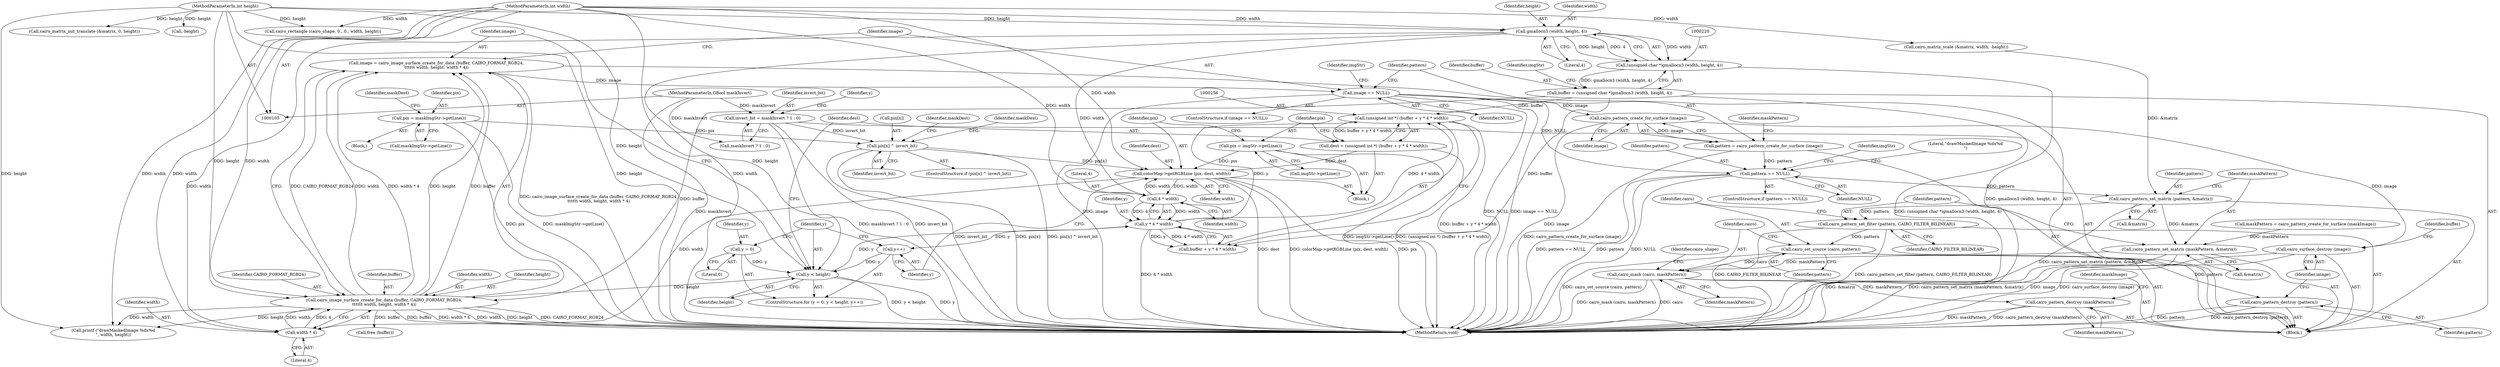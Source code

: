 digraph "0_poppler_7b2d314a61fd0e12f47c62996cb49ec0d1ba747a_2@API" {
"1000291" [label="(Call,cairo_pattern_create_for_surface (image))"];
"1000282" [label="(Call,image == NULL)"];
"1000271" [label="(Call,image = cairo_image_surface_create_for_data (buffer, CAIRO_FORMAT_RGB24,\n\t\t\t\t\t\t width, height, width * 4))"];
"1000273" [label="(Call,cairo_image_surface_create_for_data (buffer, CAIRO_FORMAT_RGB24,\n\t\t\t\t\t\t width, height, width * 4))"];
"1000217" [label="(Call,buffer = (unsigned char *)gmallocn3 (width, height, 4))"];
"1000219" [label="(Call,(unsigned char *)gmallocn3 (width, height, 4))"];
"1000221" [label="(Call,gmallocn3 (width, height, 4))"];
"1000109" [label="(MethodParameterIn,int width)"];
"1000110" [label="(MethodParameterIn,int height)"];
"1000278" [label="(Call,width * 4)"];
"1000267" [label="(Call,colorMap->getRGBLine (pix, dest, width))"];
"1000183" [label="(Call,pix[x] ^ invert_bit)"];
"1000162" [label="(Call,pix = maskImgStr->getLine())"];
"1000146" [label="(Call,invert_bit = maskInvert ? 1 : 0)"];
"1000115" [label="(MethodParameterIn,GBool maskInvert)"];
"1000264" [label="(Call,pix = imgStr->getLine())"];
"1000253" [label="(Call,dest = (unsigned int *) (buffer + y * 4 * width))"];
"1000255" [label="(Call,(unsigned int *) (buffer + y * 4 * width))"];
"1000259" [label="(Call,y * 4 * width)"];
"1000247" [label="(Call,y < height)"];
"1000250" [label="(Call,y++)"];
"1000244" [label="(Call,y = 0)"];
"1000261" [label="(Call,4 * width)"];
"1000289" [label="(Call,pattern = cairo_pattern_create_for_surface (image))"];
"1000298" [label="(Call,pattern == NULL)"];
"1000321" [label="(Call,cairo_pattern_set_matrix (pattern, &matrix))"];
"1000325" [label="(Call,cairo_pattern_set_matrix (maskPattern, &matrix))"];
"1000335" [label="(Call,cairo_mask (cairo, maskPattern))"];
"1000349" [label="(Call,cairo_pattern_destroy (maskPattern))"];
"1000329" [label="(Call,cairo_pattern_set_filter (pattern, CAIRO_FILTER_BILINEAR))"];
"1000332" [label="(Call,cairo_set_source (cairo, pattern))"];
"1000353" [label="(Call,cairo_pattern_destroy (pattern))"];
"1000355" [label="(Call,cairo_surface_destroy (image))"];
"1000281" [label="(ControlStructure,if (image == NULL))"];
"1000244" [label="(Call,y = 0)"];
"1000246" [label="(Literal,0)"];
"1000249" [label="(Identifier,height)"];
"1000334" [label="(Identifier,pattern)"];
"1000354" [label="(Identifier,pattern)"];
"1000272" [label="(Identifier,image)"];
"1000282" [label="(Call,image == NULL)"];
"1000363" [label="(MethodReturn,void)"];
"1000330" [label="(Identifier,pattern)"];
"1000251" [label="(Identifier,y)"];
"1000267" [label="(Call,colorMap->getRGBLine (pix, dest, width))"];
"1000300" [label="(Identifier,NULL)"];
"1000266" [label="(Call,imgStr->getLine())"];
"1000257" [label="(Call,buffer + y * 4 * width)"];
"1000331" [label="(Identifier,CAIRO_FILTER_BILINEAR)"];
"1000280" [label="(Literal,4)"];
"1000297" [label="(ControlStructure,if (pattern == NULL))"];
"1000276" [label="(Identifier,width)"];
"1000217" [label="(Call,buffer = (unsigned char *)gmallocn3 (width, height, 4))"];
"1000277" [label="(Identifier,height)"];
"1000166" [label="(Identifier,maskDest)"];
"1000335" [label="(Call,cairo_mask (cairo, maskPattern))"];
"1000182" [label="(ControlStructure,if (pix[x] ^ invert_bit))"];
"1000350" [label="(Identifier,maskPattern)"];
"1000226" [label="(Identifier,imgStr)"];
"1000259" [label="(Call,y * 4 * width)"];
"1000162" [label="(Call,pix = maskImgStr->getLine())"];
"1000183" [label="(Call,pix[x] ^ invert_bit)"];
"1000163" [label="(Identifier,pix)"];
"1000265" [label="(Identifier,pix)"];
"1000261" [label="(Call,4 * width)"];
"1000325" [label="(Call,cairo_pattern_set_matrix (maskPattern, &matrix))"];
"1000284" [label="(Identifier,NULL)"];
"1000219" [label="(Call,(unsigned char *)gmallocn3 (width, height, 4))"];
"1000147" [label="(Identifier,invert_bit)"];
"1000275" [label="(Identifier,CAIRO_FORMAT_RGB24)"];
"1000222" [label="(Identifier,width)"];
"1000260" [label="(Identifier,y)"];
"1000252" [label="(Block,)"];
"1000274" [label="(Identifier,buffer)"];
"1000298" [label="(Call,pattern == NULL)"];
"1000341" [label="(Call,cairo_rectangle (cairo_shape, 0., 0., width, height))"];
"1000263" [label="(Identifier,width)"];
"1000303" [label="(Identifier,imgStr)"];
"1000116" [label="(Block,)"];
"1000269" [label="(Identifier,dest)"];
"1000191" [label="(Identifier,maskDest)"];
"1000255" [label="(Call,(unsigned int *) (buffer + y * 4 * width))"];
"1000352" [label="(Identifier,maskImage)"];
"1000279" [label="(Identifier,width)"];
"1000250" [label="(Call,y++)"];
"1000262" [label="(Literal,4)"];
"1000327" [label="(Call,&matrix)"];
"1000337" [label="(Identifier,maskPattern)"];
"1000336" [label="(Identifier,cairo)"];
"1000154" [label="(Identifier,y)"];
"1000283" [label="(Identifier,image)"];
"1000268" [label="(Identifier,pix)"];
"1000323" [label="(Call,&matrix)"];
"1000315" [label="(Call,cairo_matrix_scale (&matrix, width, -height))"];
"1000110" [label="(MethodParameterIn,int height)"];
"1000353" [label="(Call,cairo_pattern_destroy (pattern))"];
"1000253" [label="(Call,dest = (unsigned int *) (buffer + y * 4 * width))"];
"1000270" [label="(Identifier,width)"];
"1000223" [label="(Identifier,height)"];
"1000164" [label="(Call,maskImgStr->getLine())"];
"1000254" [label="(Identifier,dest)"];
"1000349" [label="(Call,cairo_pattern_destroy (maskPattern))"];
"1000357" [label="(Call,free (buffer))"];
"1000356" [label="(Identifier,image)"];
"1000310" [label="(Call,cairo_matrix_init_translate (&matrix, 0, height))"];
"1000287" [label="(Identifier,imgStr)"];
"1000197" [label="(Identifier,maskDest)"];
"1000339" [label="(Identifier,cairo_shape)"];
"1000187" [label="(Identifier,invert_bit)"];
"1000326" [label="(Identifier,maskPattern)"];
"1000333" [label="(Identifier,cairo)"];
"1000329" [label="(Call,cairo_pattern_set_filter (pattern, CAIRO_FILTER_BILINEAR))"];
"1000248" [label="(Identifier,y)"];
"1000307" [label="(Literal,\"drawMaskedImage %dx%d\n\")"];
"1000148" [label="(Call,maskInvert ? 1 : 0)"];
"1000289" [label="(Call,pattern = cairo_pattern_create_for_surface (image))"];
"1000146" [label="(Call,invert_bit = maskInvert ? 1 : 0)"];
"1000243" [label="(ControlStructure,for (y = 0; y < height; y++))"];
"1000299" [label="(Identifier,pattern)"];
"1000291" [label="(Call,cairo_pattern_create_for_surface (image))"];
"1000109" [label="(MethodParameterIn,int width)"];
"1000321" [label="(Call,cairo_pattern_set_matrix (pattern, &matrix))"];
"1000294" [label="(Identifier,maskPattern)"];
"1000115" [label="(MethodParameterIn,GBool maskInvert)"];
"1000273" [label="(Call,cairo_image_surface_create_for_data (buffer, CAIRO_FORMAT_RGB24,\n\t\t\t\t\t\t width, height, width * 4))"];
"1000319" [label="(Call,-height)"];
"1000161" [label="(Block,)"];
"1000332" [label="(Call,cairo_set_source (cairo, pattern))"];
"1000358" [label="(Identifier,buffer)"];
"1000355" [label="(Call,cairo_surface_destroy (image))"];
"1000290" [label="(Identifier,pattern)"];
"1000221" [label="(Call,gmallocn3 (width, height, 4))"];
"1000184" [label="(Call,pix[x])"];
"1000271" [label="(Call,image = cairo_image_surface_create_for_data (buffer, CAIRO_FORMAT_RGB24,\n\t\t\t\t\t\t width, height, width * 4))"];
"1000292" [label="(Identifier,image)"];
"1000306" [label="(Call,printf (\"drawMaskedImage %dx%d\n\", width, height))"];
"1000247" [label="(Call,y < height)"];
"1000224" [label="(Literal,4)"];
"1000322" [label="(Identifier,pattern)"];
"1000264" [label="(Call,pix = imgStr->getLine())"];
"1000278" [label="(Call,width * 4)"];
"1000245" [label="(Identifier,y)"];
"1000218" [label="(Identifier,buffer)"];
"1000293" [label="(Call,maskPattern = cairo_pattern_create_for_surface (maskImage))"];
"1000291" -> "1000289"  [label="AST: "];
"1000291" -> "1000292"  [label="CFG: "];
"1000292" -> "1000291"  [label="AST: "];
"1000289" -> "1000291"  [label="CFG: "];
"1000291" -> "1000363"  [label="DDG: image"];
"1000291" -> "1000289"  [label="DDG: image"];
"1000282" -> "1000291"  [label="DDG: image"];
"1000291" -> "1000355"  [label="DDG: image"];
"1000282" -> "1000281"  [label="AST: "];
"1000282" -> "1000284"  [label="CFG: "];
"1000283" -> "1000282"  [label="AST: "];
"1000284" -> "1000282"  [label="AST: "];
"1000287" -> "1000282"  [label="CFG: "];
"1000290" -> "1000282"  [label="CFG: "];
"1000282" -> "1000363"  [label="DDG: image == NULL"];
"1000282" -> "1000363"  [label="DDG: NULL"];
"1000282" -> "1000363"  [label="DDG: image"];
"1000271" -> "1000282"  [label="DDG: image"];
"1000282" -> "1000298"  [label="DDG: NULL"];
"1000271" -> "1000116"  [label="AST: "];
"1000271" -> "1000273"  [label="CFG: "];
"1000272" -> "1000271"  [label="AST: "];
"1000273" -> "1000271"  [label="AST: "];
"1000283" -> "1000271"  [label="CFG: "];
"1000271" -> "1000363"  [label="DDG: cairo_image_surface_create_for_data (buffer, CAIRO_FORMAT_RGB24,\n\t\t\t\t\t\t width, height, width * 4)"];
"1000273" -> "1000271"  [label="DDG: width * 4"];
"1000273" -> "1000271"  [label="DDG: CAIRO_FORMAT_RGB24"];
"1000273" -> "1000271"  [label="DDG: width"];
"1000273" -> "1000271"  [label="DDG: height"];
"1000273" -> "1000271"  [label="DDG: buffer"];
"1000273" -> "1000278"  [label="CFG: "];
"1000274" -> "1000273"  [label="AST: "];
"1000275" -> "1000273"  [label="AST: "];
"1000276" -> "1000273"  [label="AST: "];
"1000277" -> "1000273"  [label="AST: "];
"1000278" -> "1000273"  [label="AST: "];
"1000273" -> "1000363"  [label="DDG: CAIRO_FORMAT_RGB24"];
"1000273" -> "1000363"  [label="DDG: buffer"];
"1000273" -> "1000363"  [label="DDG: width * 4"];
"1000273" -> "1000363"  [label="DDG: width"];
"1000273" -> "1000363"  [label="DDG: height"];
"1000217" -> "1000273"  [label="DDG: buffer"];
"1000278" -> "1000273"  [label="DDG: width"];
"1000278" -> "1000273"  [label="DDG: 4"];
"1000109" -> "1000273"  [label="DDG: width"];
"1000247" -> "1000273"  [label="DDG: height"];
"1000110" -> "1000273"  [label="DDG: height"];
"1000273" -> "1000306"  [label="DDG: width"];
"1000273" -> "1000306"  [label="DDG: height"];
"1000273" -> "1000357"  [label="DDG: buffer"];
"1000217" -> "1000116"  [label="AST: "];
"1000217" -> "1000219"  [label="CFG: "];
"1000218" -> "1000217"  [label="AST: "];
"1000219" -> "1000217"  [label="AST: "];
"1000226" -> "1000217"  [label="CFG: "];
"1000217" -> "1000363"  [label="DDG: (unsigned char *)gmallocn3 (width, height, 4)"];
"1000219" -> "1000217"  [label="DDG: gmallocn3 (width, height, 4)"];
"1000217" -> "1000255"  [label="DDG: buffer"];
"1000217" -> "1000257"  [label="DDG: buffer"];
"1000219" -> "1000221"  [label="CFG: "];
"1000220" -> "1000219"  [label="AST: "];
"1000221" -> "1000219"  [label="AST: "];
"1000219" -> "1000363"  [label="DDG: gmallocn3 (width, height, 4)"];
"1000221" -> "1000219"  [label="DDG: width"];
"1000221" -> "1000219"  [label="DDG: height"];
"1000221" -> "1000219"  [label="DDG: 4"];
"1000221" -> "1000224"  [label="CFG: "];
"1000222" -> "1000221"  [label="AST: "];
"1000223" -> "1000221"  [label="AST: "];
"1000224" -> "1000221"  [label="AST: "];
"1000109" -> "1000221"  [label="DDG: width"];
"1000110" -> "1000221"  [label="DDG: height"];
"1000221" -> "1000247"  [label="DDG: height"];
"1000221" -> "1000261"  [label="DDG: width"];
"1000221" -> "1000278"  [label="DDG: width"];
"1000109" -> "1000105"  [label="AST: "];
"1000109" -> "1000363"  [label="DDG: width"];
"1000109" -> "1000261"  [label="DDG: width"];
"1000109" -> "1000267"  [label="DDG: width"];
"1000109" -> "1000278"  [label="DDG: width"];
"1000109" -> "1000306"  [label="DDG: width"];
"1000109" -> "1000315"  [label="DDG: width"];
"1000109" -> "1000341"  [label="DDG: width"];
"1000110" -> "1000105"  [label="AST: "];
"1000110" -> "1000363"  [label="DDG: height"];
"1000110" -> "1000247"  [label="DDG: height"];
"1000110" -> "1000306"  [label="DDG: height"];
"1000110" -> "1000310"  [label="DDG: height"];
"1000110" -> "1000319"  [label="DDG: height"];
"1000110" -> "1000341"  [label="DDG: height"];
"1000278" -> "1000280"  [label="CFG: "];
"1000279" -> "1000278"  [label="AST: "];
"1000280" -> "1000278"  [label="AST: "];
"1000267" -> "1000278"  [label="DDG: width"];
"1000267" -> "1000252"  [label="AST: "];
"1000267" -> "1000270"  [label="CFG: "];
"1000268" -> "1000267"  [label="AST: "];
"1000269" -> "1000267"  [label="AST: "];
"1000270" -> "1000267"  [label="AST: "];
"1000251" -> "1000267"  [label="CFG: "];
"1000267" -> "1000363"  [label="DDG: dest"];
"1000267" -> "1000363"  [label="DDG: colorMap->getRGBLine (pix, dest, width)"];
"1000267" -> "1000363"  [label="DDG: pix"];
"1000267" -> "1000261"  [label="DDG: width"];
"1000183" -> "1000267"  [label="DDG: pix[x]"];
"1000264" -> "1000267"  [label="DDG: pix"];
"1000253" -> "1000267"  [label="DDG: dest"];
"1000261" -> "1000267"  [label="DDG: width"];
"1000183" -> "1000182"  [label="AST: "];
"1000183" -> "1000187"  [label="CFG: "];
"1000184" -> "1000183"  [label="AST: "];
"1000187" -> "1000183"  [label="AST: "];
"1000191" -> "1000183"  [label="CFG: "];
"1000197" -> "1000183"  [label="CFG: "];
"1000183" -> "1000363"  [label="DDG: invert_bit"];
"1000183" -> "1000363"  [label="DDG: pix[x]"];
"1000183" -> "1000363"  [label="DDG: pix[x] ^ invert_bit"];
"1000162" -> "1000183"  [label="DDG: pix"];
"1000146" -> "1000183"  [label="DDG: invert_bit"];
"1000162" -> "1000161"  [label="AST: "];
"1000162" -> "1000164"  [label="CFG: "];
"1000163" -> "1000162"  [label="AST: "];
"1000164" -> "1000162"  [label="AST: "];
"1000166" -> "1000162"  [label="CFG: "];
"1000162" -> "1000363"  [label="DDG: maskImgStr->getLine()"];
"1000162" -> "1000363"  [label="DDG: pix"];
"1000146" -> "1000116"  [label="AST: "];
"1000146" -> "1000148"  [label="CFG: "];
"1000147" -> "1000146"  [label="AST: "];
"1000148" -> "1000146"  [label="AST: "];
"1000154" -> "1000146"  [label="CFG: "];
"1000146" -> "1000363"  [label="DDG: maskInvert ? 1 : 0"];
"1000146" -> "1000363"  [label="DDG: invert_bit"];
"1000115" -> "1000146"  [label="DDG: maskInvert"];
"1000115" -> "1000105"  [label="AST: "];
"1000115" -> "1000363"  [label="DDG: maskInvert"];
"1000115" -> "1000148"  [label="DDG: maskInvert"];
"1000264" -> "1000252"  [label="AST: "];
"1000264" -> "1000266"  [label="CFG: "];
"1000265" -> "1000264"  [label="AST: "];
"1000266" -> "1000264"  [label="AST: "];
"1000268" -> "1000264"  [label="CFG: "];
"1000264" -> "1000363"  [label="DDG: imgStr->getLine()"];
"1000253" -> "1000252"  [label="AST: "];
"1000253" -> "1000255"  [label="CFG: "];
"1000254" -> "1000253"  [label="AST: "];
"1000255" -> "1000253"  [label="AST: "];
"1000265" -> "1000253"  [label="CFG: "];
"1000253" -> "1000363"  [label="DDG: (unsigned int *) (buffer + y * 4 * width)"];
"1000255" -> "1000253"  [label="DDG: buffer + y * 4 * width"];
"1000255" -> "1000257"  [label="CFG: "];
"1000256" -> "1000255"  [label="AST: "];
"1000257" -> "1000255"  [label="AST: "];
"1000255" -> "1000363"  [label="DDG: buffer + y * 4 * width"];
"1000259" -> "1000255"  [label="DDG: y"];
"1000259" -> "1000255"  [label="DDG: 4 * width"];
"1000259" -> "1000257"  [label="AST: "];
"1000259" -> "1000261"  [label="CFG: "];
"1000260" -> "1000259"  [label="AST: "];
"1000261" -> "1000259"  [label="AST: "];
"1000257" -> "1000259"  [label="CFG: "];
"1000259" -> "1000363"  [label="DDG: 4 * width"];
"1000259" -> "1000250"  [label="DDG: y"];
"1000259" -> "1000257"  [label="DDG: y"];
"1000259" -> "1000257"  [label="DDG: 4 * width"];
"1000247" -> "1000259"  [label="DDG: y"];
"1000261" -> "1000259"  [label="DDG: 4"];
"1000261" -> "1000259"  [label="DDG: width"];
"1000247" -> "1000243"  [label="AST: "];
"1000247" -> "1000249"  [label="CFG: "];
"1000248" -> "1000247"  [label="AST: "];
"1000249" -> "1000247"  [label="AST: "];
"1000254" -> "1000247"  [label="CFG: "];
"1000272" -> "1000247"  [label="CFG: "];
"1000247" -> "1000363"  [label="DDG: y"];
"1000247" -> "1000363"  [label="DDG: y < height"];
"1000250" -> "1000247"  [label="DDG: y"];
"1000244" -> "1000247"  [label="DDG: y"];
"1000250" -> "1000243"  [label="AST: "];
"1000250" -> "1000251"  [label="CFG: "];
"1000251" -> "1000250"  [label="AST: "];
"1000248" -> "1000250"  [label="CFG: "];
"1000244" -> "1000243"  [label="AST: "];
"1000244" -> "1000246"  [label="CFG: "];
"1000245" -> "1000244"  [label="AST: "];
"1000246" -> "1000244"  [label="AST: "];
"1000248" -> "1000244"  [label="CFG: "];
"1000261" -> "1000263"  [label="CFG: "];
"1000262" -> "1000261"  [label="AST: "];
"1000263" -> "1000261"  [label="AST: "];
"1000289" -> "1000116"  [label="AST: "];
"1000290" -> "1000289"  [label="AST: "];
"1000294" -> "1000289"  [label="CFG: "];
"1000289" -> "1000363"  [label="DDG: cairo_pattern_create_for_surface (image)"];
"1000289" -> "1000298"  [label="DDG: pattern"];
"1000298" -> "1000297"  [label="AST: "];
"1000298" -> "1000300"  [label="CFG: "];
"1000299" -> "1000298"  [label="AST: "];
"1000300" -> "1000298"  [label="AST: "];
"1000303" -> "1000298"  [label="CFG: "];
"1000307" -> "1000298"  [label="CFG: "];
"1000298" -> "1000363"  [label="DDG: pattern == NULL"];
"1000298" -> "1000363"  [label="DDG: pattern"];
"1000298" -> "1000363"  [label="DDG: NULL"];
"1000298" -> "1000321"  [label="DDG: pattern"];
"1000321" -> "1000116"  [label="AST: "];
"1000321" -> "1000323"  [label="CFG: "];
"1000322" -> "1000321"  [label="AST: "];
"1000323" -> "1000321"  [label="AST: "];
"1000326" -> "1000321"  [label="CFG: "];
"1000321" -> "1000363"  [label="DDG: cairo_pattern_set_matrix (pattern, &matrix)"];
"1000315" -> "1000321"  [label="DDG: &matrix"];
"1000321" -> "1000325"  [label="DDG: &matrix"];
"1000321" -> "1000329"  [label="DDG: pattern"];
"1000325" -> "1000116"  [label="AST: "];
"1000325" -> "1000327"  [label="CFG: "];
"1000326" -> "1000325"  [label="AST: "];
"1000327" -> "1000325"  [label="AST: "];
"1000330" -> "1000325"  [label="CFG: "];
"1000325" -> "1000363"  [label="DDG: cairo_pattern_set_matrix (maskPattern, &matrix)"];
"1000325" -> "1000363"  [label="DDG: &matrix"];
"1000293" -> "1000325"  [label="DDG: maskPattern"];
"1000325" -> "1000335"  [label="DDG: maskPattern"];
"1000335" -> "1000116"  [label="AST: "];
"1000335" -> "1000337"  [label="CFG: "];
"1000336" -> "1000335"  [label="AST: "];
"1000337" -> "1000335"  [label="AST: "];
"1000339" -> "1000335"  [label="CFG: "];
"1000335" -> "1000363"  [label="DDG: cairo"];
"1000335" -> "1000363"  [label="DDG: cairo_mask (cairo, maskPattern)"];
"1000332" -> "1000335"  [label="DDG: cairo"];
"1000335" -> "1000349"  [label="DDG: maskPattern"];
"1000349" -> "1000116"  [label="AST: "];
"1000349" -> "1000350"  [label="CFG: "];
"1000350" -> "1000349"  [label="AST: "];
"1000352" -> "1000349"  [label="CFG: "];
"1000349" -> "1000363"  [label="DDG: cairo_pattern_destroy (maskPattern)"];
"1000349" -> "1000363"  [label="DDG: maskPattern"];
"1000329" -> "1000116"  [label="AST: "];
"1000329" -> "1000331"  [label="CFG: "];
"1000330" -> "1000329"  [label="AST: "];
"1000331" -> "1000329"  [label="AST: "];
"1000333" -> "1000329"  [label="CFG: "];
"1000329" -> "1000363"  [label="DDG: CAIRO_FILTER_BILINEAR"];
"1000329" -> "1000363"  [label="DDG: cairo_pattern_set_filter (pattern, CAIRO_FILTER_BILINEAR)"];
"1000329" -> "1000332"  [label="DDG: pattern"];
"1000332" -> "1000116"  [label="AST: "];
"1000332" -> "1000334"  [label="CFG: "];
"1000333" -> "1000332"  [label="AST: "];
"1000334" -> "1000332"  [label="AST: "];
"1000336" -> "1000332"  [label="CFG: "];
"1000332" -> "1000363"  [label="DDG: cairo_set_source (cairo, pattern)"];
"1000332" -> "1000353"  [label="DDG: pattern"];
"1000353" -> "1000116"  [label="AST: "];
"1000353" -> "1000354"  [label="CFG: "];
"1000354" -> "1000353"  [label="AST: "];
"1000356" -> "1000353"  [label="CFG: "];
"1000353" -> "1000363"  [label="DDG: cairo_pattern_destroy (pattern)"];
"1000353" -> "1000363"  [label="DDG: pattern"];
"1000355" -> "1000116"  [label="AST: "];
"1000355" -> "1000356"  [label="CFG: "];
"1000356" -> "1000355"  [label="AST: "];
"1000358" -> "1000355"  [label="CFG: "];
"1000355" -> "1000363"  [label="DDG: image"];
"1000355" -> "1000363"  [label="DDG: cairo_surface_destroy (image)"];
}
